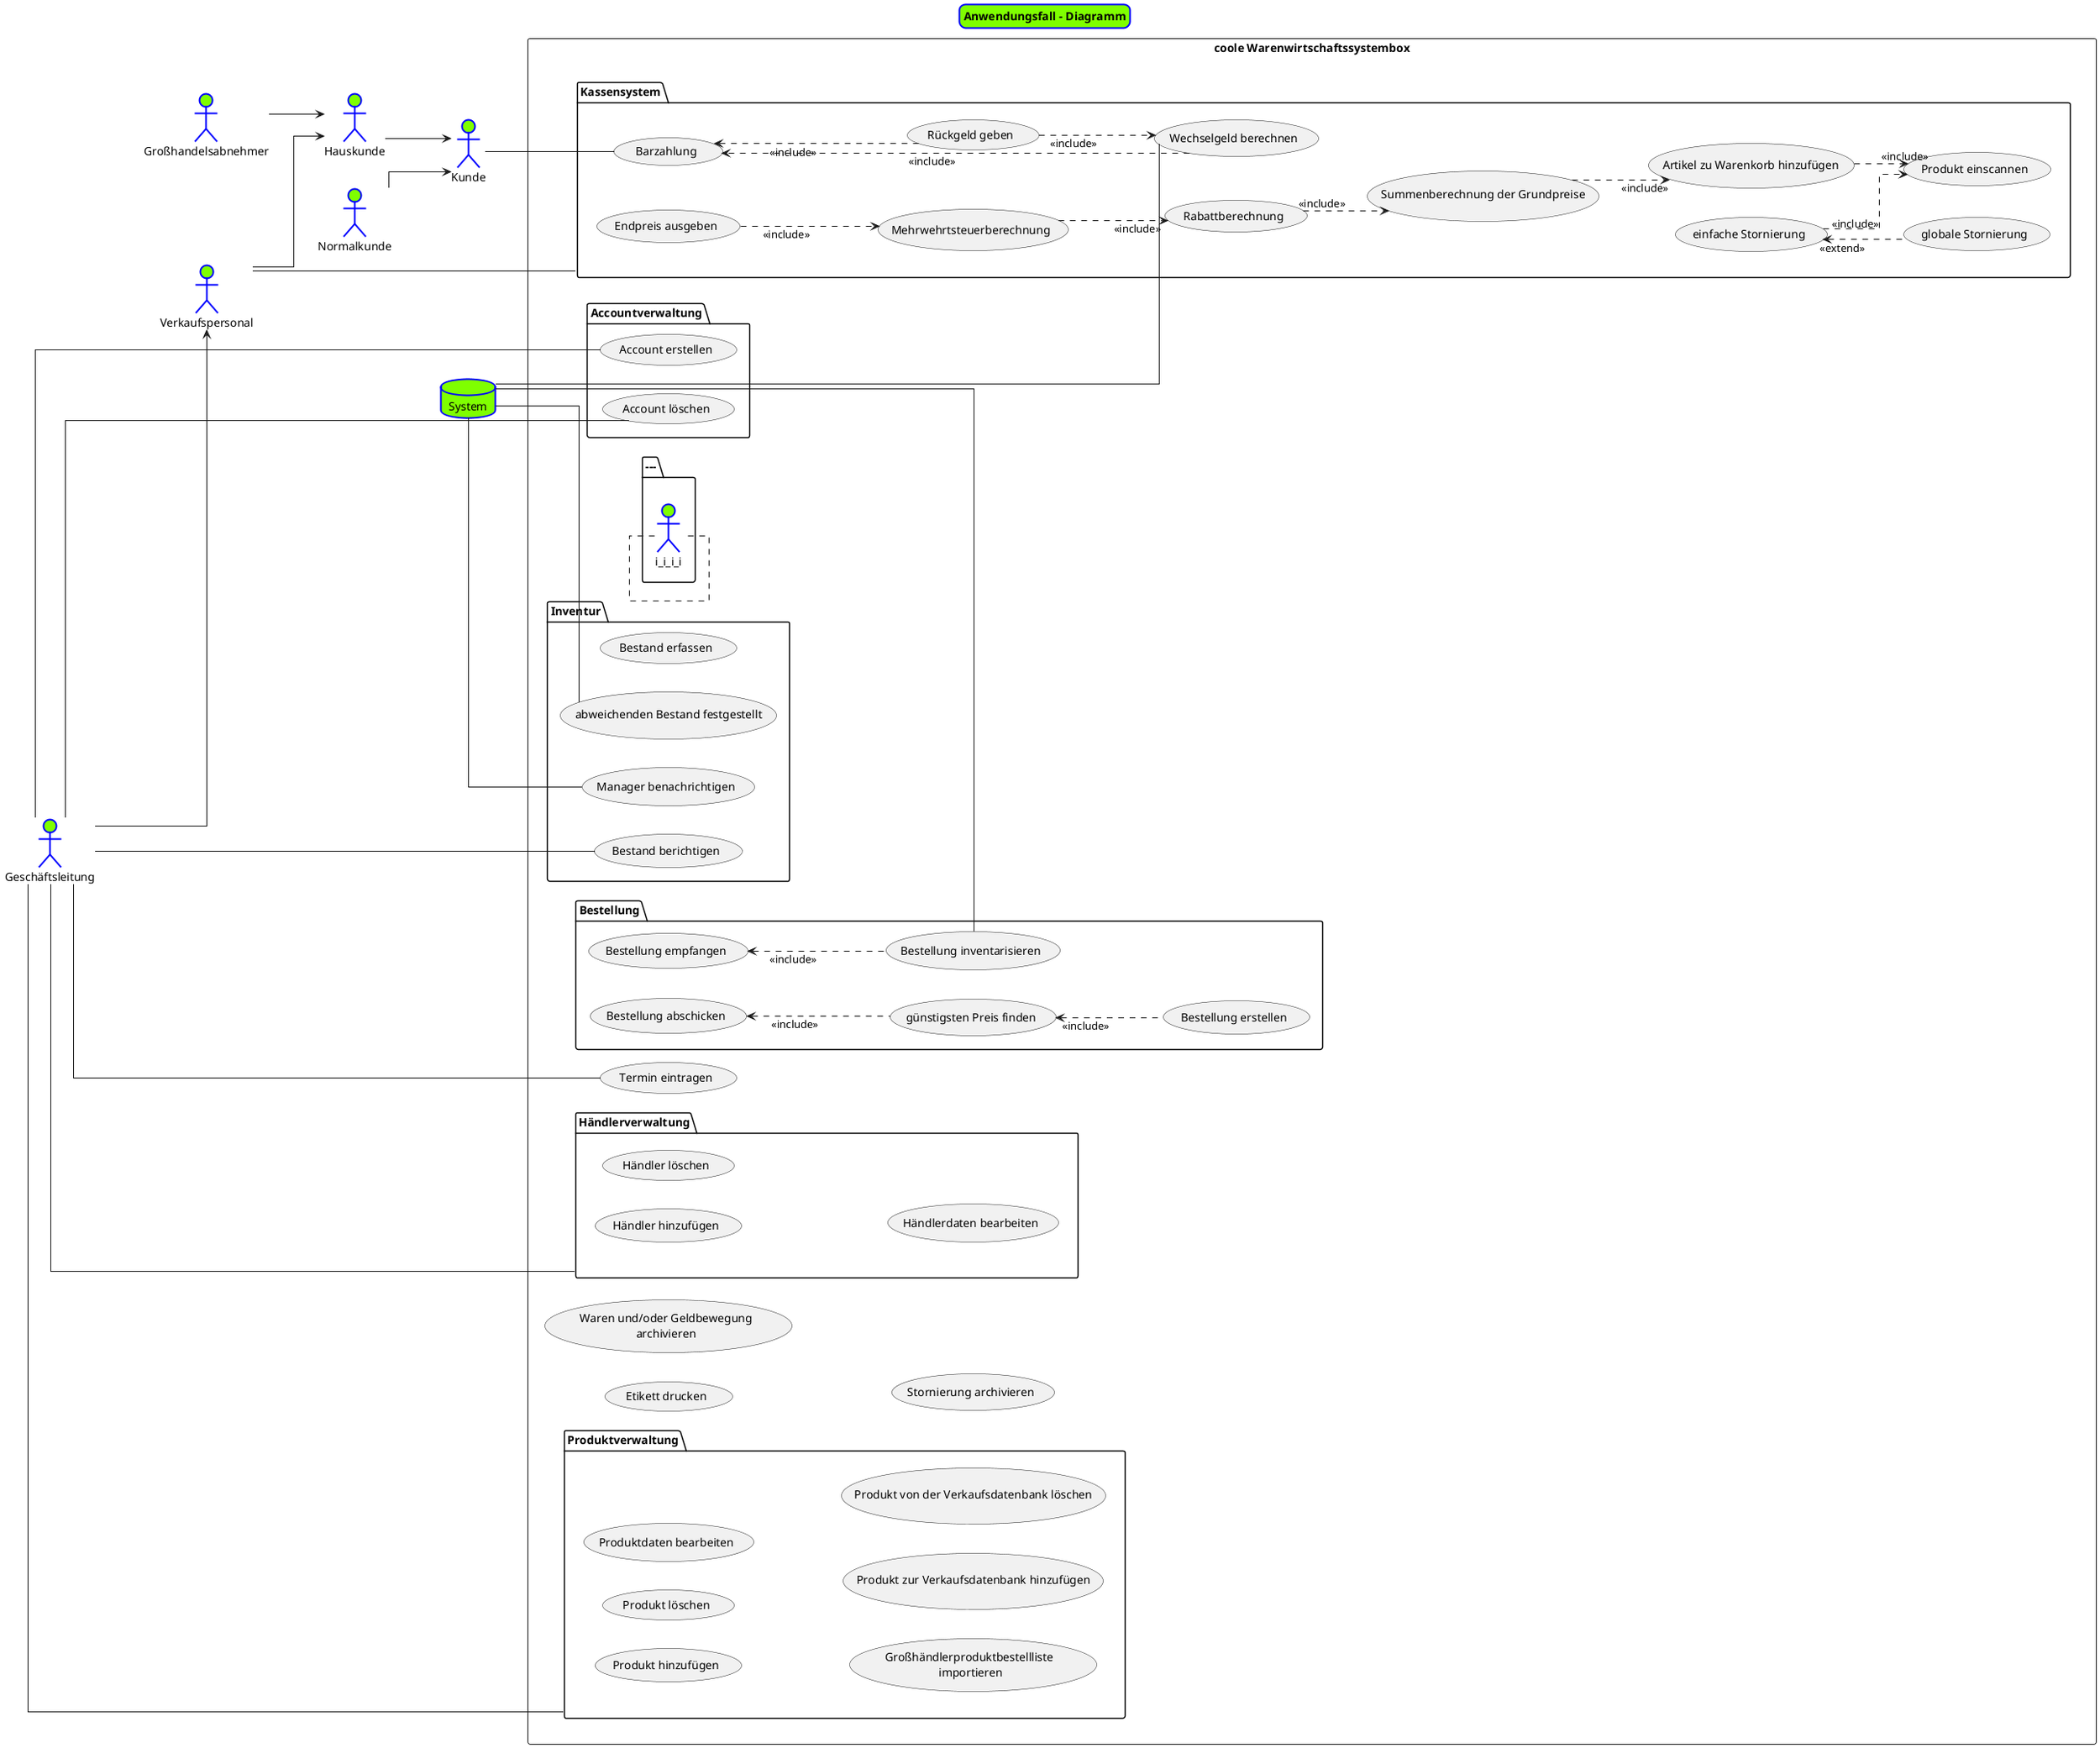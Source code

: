 @startuml
skinparam titleBorderRoundCorner 15
skinparam titleBorderThickness 2
skinparam titleBorderColor blue
skinparam titleBackgroundColor Chartreuse
'skinparam handwritten true
skinparam groupInheritance 3
skinparam linetype ortho



title Anwendungsfall - Diagramm


' === Kunden === '
:Kunde: as ku
:Normalkunde: as nku
:Großhandelsabnehmer: as gha
:Hauskunde: as hku

left to right direction

' === Personal === '
:Verkaufspersonal: as vp
:Geschäftsleitung: as gl

nku --> ku
vp --> hku
gha --> hku
hku --> ku

' === Sonstiges === '
database "System" as sys

' === Y === '
rectangle "coole Warenwirtschaftssystembox"{
    '(Pfand auszahlen)

    package "Accountverwaltung"{
        (Account erstellen) as acc
        (Account löschen) as accdel

    }

    (Termin eintragen) as date
    
    (Etikett drucken) as et_dr
        (Waren und/oder Geldbewegung\narchivieren)
    (Stornierung archivieren)




    package "Kassensystem"{
            (Barzahlung) as bg_ez
            (Rückgeld geben) as bg_az
            (Wechselgeld berechnen) as we_br
            (Summenberechnung der Grundpreise) as sdg
            (Rabattberechnung) as rab
            (Mehrwehrtsteuerberechnung) as mwst
            (Endpreis ausgeben) as epa

            (einfache Stornierung) as l_st
            (globale Stornierung) as g_st

            (Artikel zu Warenkorb hinzufügen) as azw
            (Produkt einscannen) as scan

            vp -- Kassensystem

            gl -- date
            gl -- acc
            gl -- accdel

            gl --> vp


            ku -- bg_ez

            'vp -- bg_az
            'vp -- l_st


            sys -- we_br

            bg_ez <.. bg_az: <<include>>
            bg_az ..> we_br: <<include>>
            we_br ..> bg_ez: <<include>>
            l_st <.. g_st: <<extend>>
            l_st ..> scan: <<include>>
            azw ..> scan: <<include>>
            sdg ..> azw: <<include>>
            rab ..> sdg: <<include>>
            mwst ..> rab: <<include>>
            epa ..> mwst: <<include>>




        }

    package --- {
        :i_i_i_i: as a
        a .. a
    }


    package "Inventur"{
        (Bestand erfassen)
        (abweichenden Bestand festgestellt) as abf
        (Manager benachrichtigen) as glb
        (Bestand berichtigen) as bb

        sys -- abf
        sys -- glb
        gl -- bb
    }


    package "Bestellung"{
        (Bestellung abschicken) as ba
        (günstigsten Preis finden) as gpf
        (Bestellung erstellen) as bers
        (Bestellung empfangen) as bempf
        (Bestellung inventarisieren) as binvent

        gpf <.. bers: <<include>>
        ba <.. gpf: <<include>>
        bempf <.. binvent: <<include>>
        sys -- binvent
    }


    package "Händlerverwaltung"{
        (Händler hinzufügen)
        (Händler löschen)
        (Händlerdaten bearbeiten)

        gl -- Händlerverwaltung
    }

    package "Produktverwaltung"{
        (Produkt hinzufügen)
        (Produkt löschen)
        (Produktdaten bearbeiten)
        (Großhändlerproduktbestellliste \nimportieren)
        (Produkt zur Verkaufsdatenbank hinzufügen)
        (Produkt von der Verkaufsdatenbank löschen)

        gl -- Produktverwaltung
    }








}

@enduml
